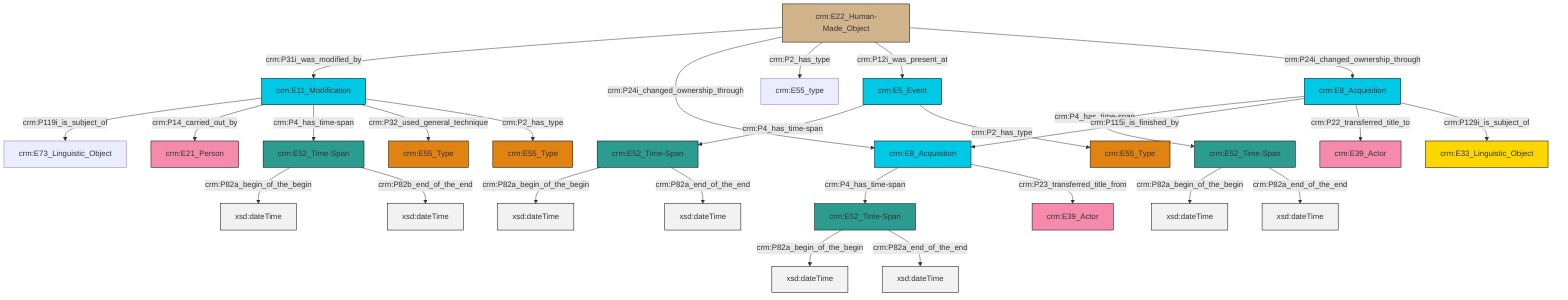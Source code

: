 graph TD
classDef Literal fill:#f2f2f2,stroke:#000000;
classDef CRM_Entity fill:#FFFFFF,stroke:#000000;
classDef Temporal_Entity fill:#00C9E6, stroke:#000000;
classDef Type fill:#E18312, stroke:#000000;
classDef Time-Span fill:#2C9C91, stroke:#000000;
classDef Appellation fill:#FFEB7F, stroke:#000000;
classDef Place fill:#008836, stroke:#000000;
classDef Persistent_Item fill:#B266B2, stroke:#000000;
classDef Conceptual_Object fill:#FFD700, stroke:#000000;
classDef Physical_Thing fill:#D2B48C, stroke:#000000;
classDef Actor fill:#f58aad, stroke:#000000;
classDef PC_Classes fill:#4ce600, stroke:#000000;
classDef Multi fill:#cccccc,stroke:#000000;

0["crm:E11_Modification"]:::Temporal_Entity -->|crm:P119i_is_subject_of| 1["crm:E73_Linguistic_Object"]:::Default
2["crm:E52_Time-Span"]:::Time-Span -->|crm:P82a_begin_of_the_begin| 3[xsd:dateTime]:::Literal
4["crm:E5_Event"]:::Temporal_Entity -->|crm:P4_has_time-span| 2["crm:E52_Time-Span"]:::Time-Span
5["crm:E22_Human-Made_Object"]:::Physical_Thing -->|crm:P31i_was_modified_by| 0["crm:E11_Modification"]:::Temporal_Entity
0["crm:E11_Modification"]:::Temporal_Entity -->|crm:P14_carried_out_by| 6["crm:E21_Person"]:::Actor
7["crm:E8_Acquisition"]:::Temporal_Entity -->|crm:P4_has_time-span| 8["crm:E52_Time-Span"]:::Time-Span
9["crm:E52_Time-Span"]:::Time-Span -->|crm:P82a_begin_of_the_begin| 10[xsd:dateTime]:::Literal
8["crm:E52_Time-Span"]:::Time-Span -->|crm:P82a_begin_of_the_begin| 13[xsd:dateTime]:::Literal
7["crm:E8_Acquisition"]:::Temporal_Entity -->|crm:P115i_is_finished_by| 14["crm:E8_Acquisition"]:::Temporal_Entity
15["crm:E52_Time-Span"]:::Time-Span -->|crm:P82a_begin_of_the_begin| 16[xsd:dateTime]:::Literal
4["crm:E5_Event"]:::Temporal_Entity -->|crm:P2_has_type| 17["crm:E55_Type"]:::Type
7["crm:E8_Acquisition"]:::Temporal_Entity -->|crm:P22_transferred_title_to| 11["crm:E39_Actor"]:::Actor
14["crm:E8_Acquisition"]:::Temporal_Entity -->|crm:P4_has_time-span| 9["crm:E52_Time-Span"]:::Time-Span
7["crm:E8_Acquisition"]:::Temporal_Entity -->|crm:P129i_is_subject_of| 19["crm:E33_Linguistic_Object"]:::Conceptual_Object
5["crm:E22_Human-Made_Object"]:::Physical_Thing -->|crm:P24i_changed_ownership_through| 14["crm:E8_Acquisition"]:::Temporal_Entity
5["crm:E22_Human-Made_Object"]:::Physical_Thing -->|crm:P2_has_type| 24["crm:E55_type"]:::Default
5["crm:E22_Human-Made_Object"]:::Physical_Thing -->|crm:P12i_was_present_at| 4["crm:E5_Event"]:::Temporal_Entity
15["crm:E52_Time-Span"]:::Time-Span -->|crm:P82b_end_of_the_end| 25[xsd:dateTime]:::Literal
14["crm:E8_Acquisition"]:::Temporal_Entity -->|crm:P23_transferred_title_from| 30["crm:E39_Actor"]:::Actor
5["crm:E22_Human-Made_Object"]:::Physical_Thing -->|crm:P24i_changed_ownership_through| 7["crm:E8_Acquisition"]:::Temporal_Entity
8["crm:E52_Time-Span"]:::Time-Span -->|crm:P82a_end_of_the_end| 36[xsd:dateTime]:::Literal
0["crm:E11_Modification"]:::Temporal_Entity -->|crm:P4_has_time-span| 15["crm:E52_Time-Span"]:::Time-Span
0["crm:E11_Modification"]:::Temporal_Entity -->|crm:P32_used_general_technique| 22["crm:E55_Type"]:::Type
9["crm:E52_Time-Span"]:::Time-Span -->|crm:P82a_end_of_the_end| 40[xsd:dateTime]:::Literal
0["crm:E11_Modification"]:::Temporal_Entity -->|crm:P2_has_type| 28["crm:E55_Type"]:::Type
2["crm:E52_Time-Span"]:::Time-Span -->|crm:P82a_end_of_the_end| 43[xsd:dateTime]:::Literal